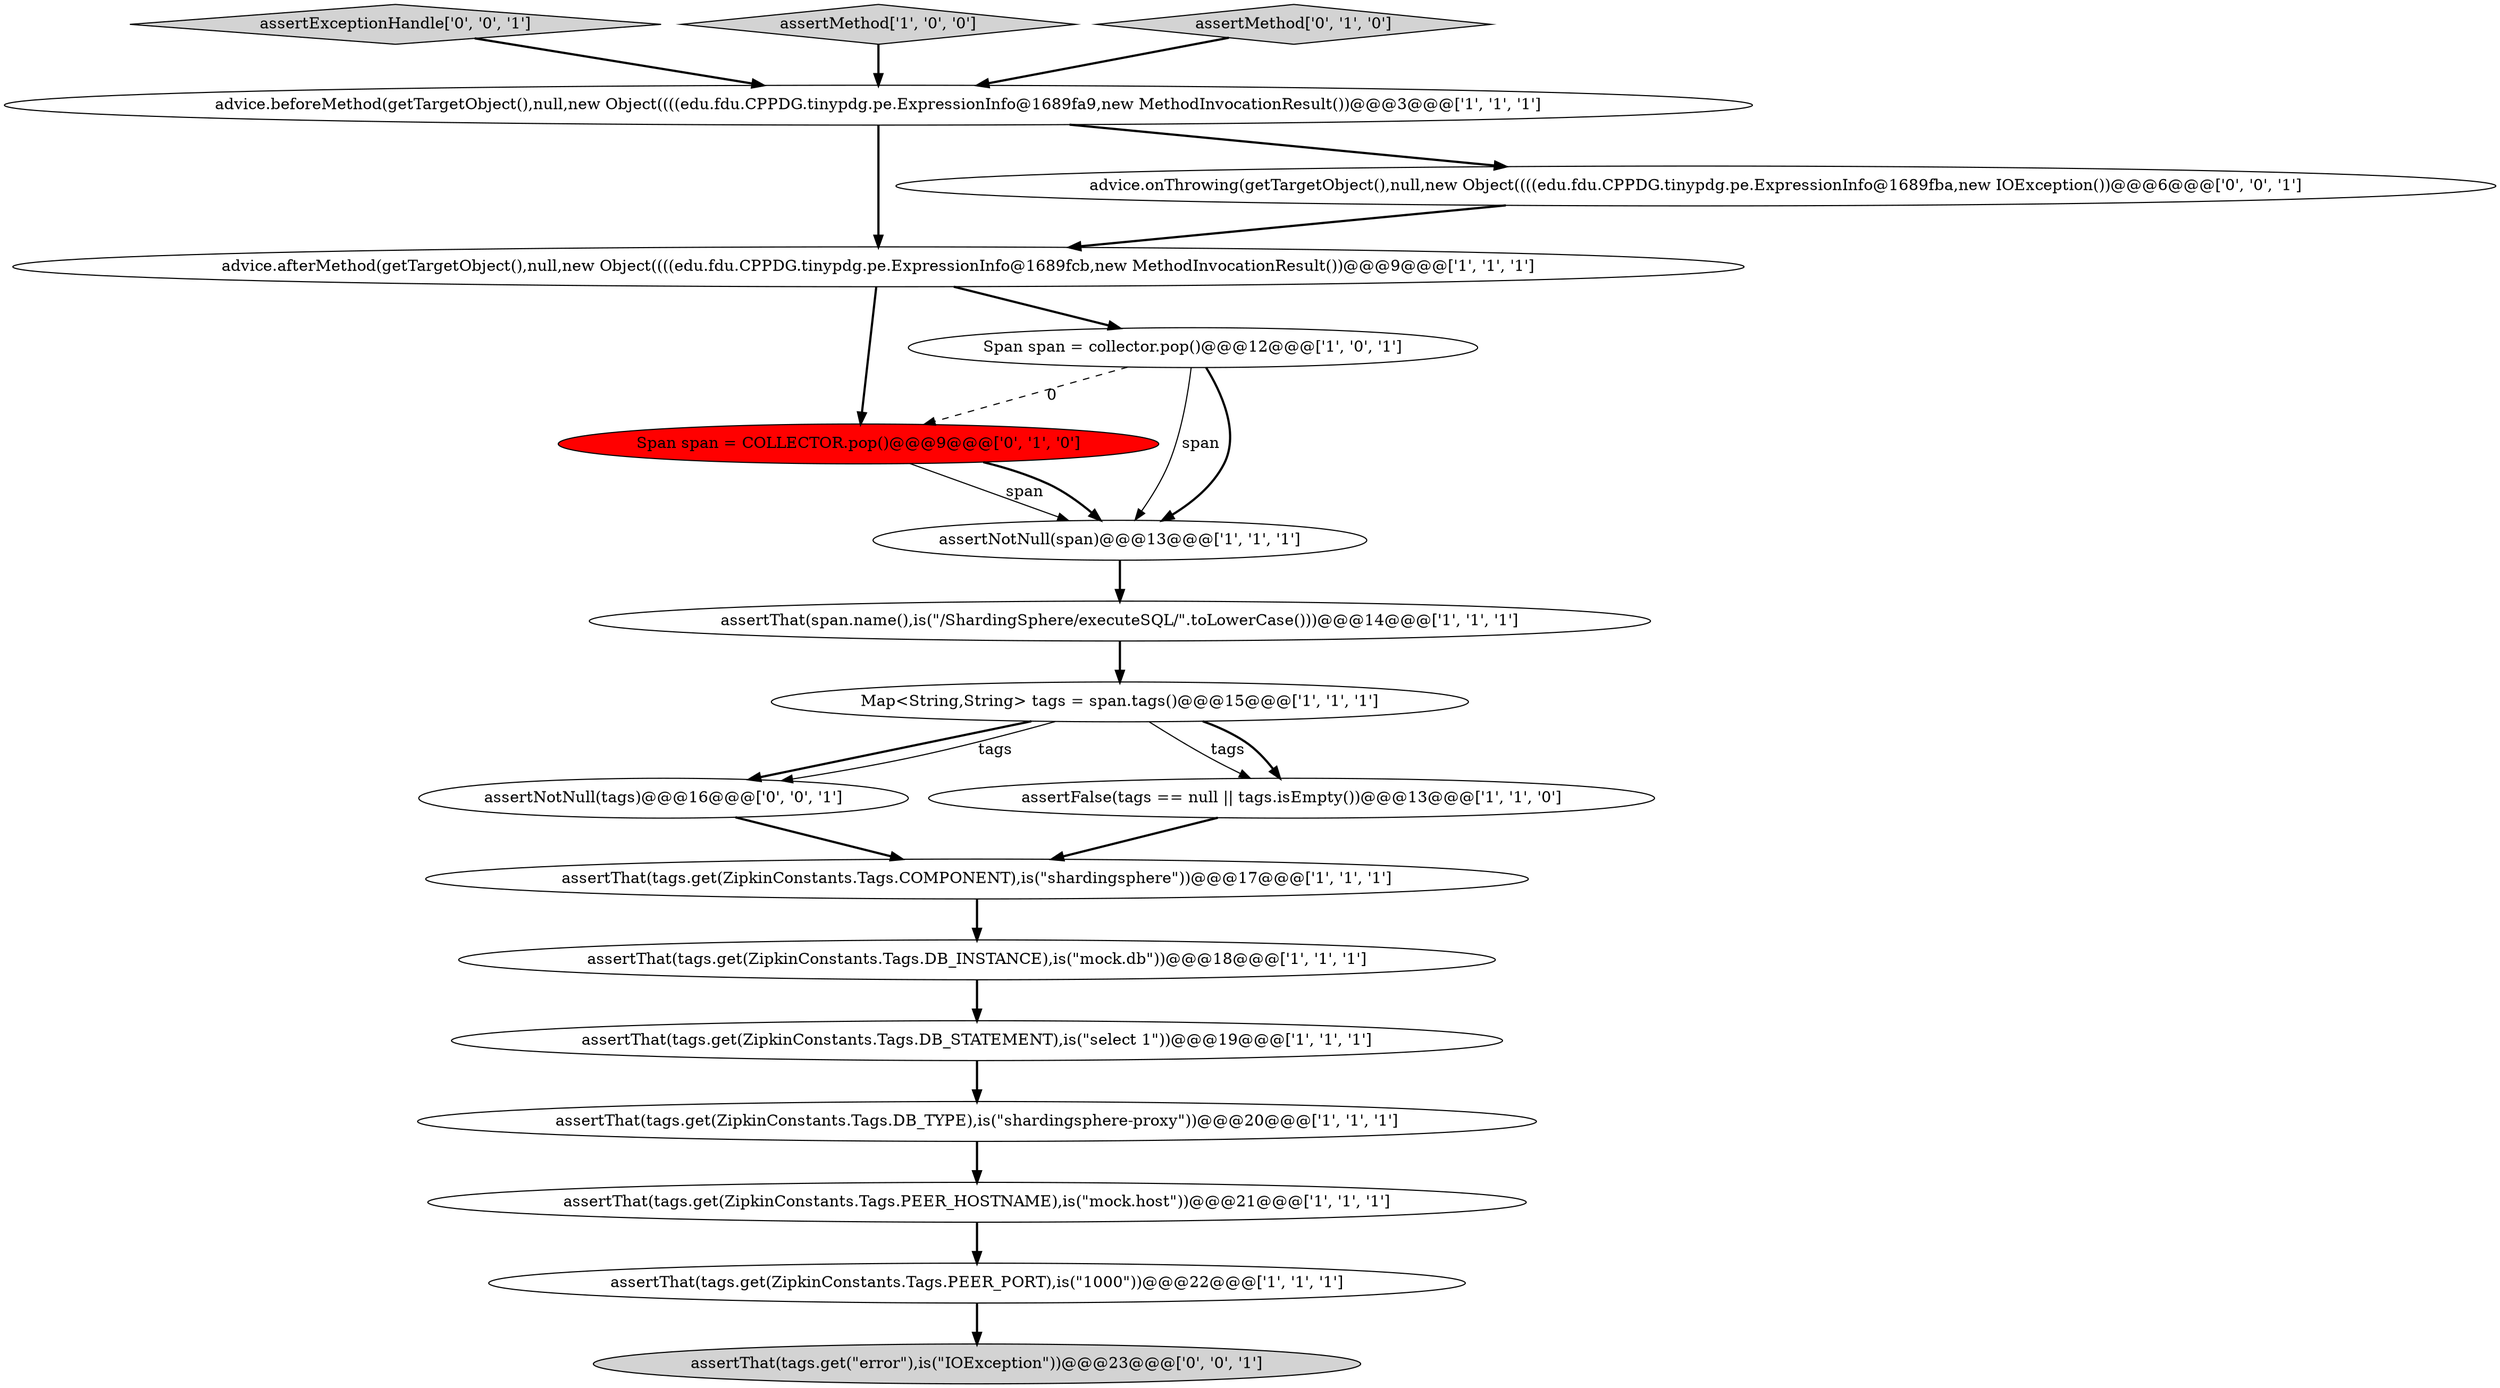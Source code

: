 digraph {
0 [style = filled, label = "assertThat(tags.get(ZipkinConstants.Tags.COMPONENT),is(\"shardingsphere\"))@@@17@@@['1', '1', '1']", fillcolor = white, shape = ellipse image = "AAA0AAABBB1BBB"];
12 [style = filled, label = "assertThat(tags.get(ZipkinConstants.Tags.DB_TYPE),is(\"shardingsphere-proxy\"))@@@20@@@['1', '1', '1']", fillcolor = white, shape = ellipse image = "AAA0AAABBB1BBB"];
14 [style = filled, label = "Span span = COLLECTOR.pop()@@@9@@@['0', '1', '0']", fillcolor = red, shape = ellipse image = "AAA1AAABBB2BBB"];
5 [style = filled, label = "advice.afterMethod(getTargetObject(),null,new Object((((edu.fdu.CPPDG.tinypdg.pe.ExpressionInfo@1689fcb,new MethodInvocationResult())@@@9@@@['1', '1', '1']", fillcolor = white, shape = ellipse image = "AAA0AAABBB1BBB"];
17 [style = filled, label = "assertNotNull(tags)@@@16@@@['0', '0', '1']", fillcolor = white, shape = ellipse image = "AAA0AAABBB3BBB"];
18 [style = filled, label = "assertExceptionHandle['0', '0', '1']", fillcolor = lightgray, shape = diamond image = "AAA0AAABBB3BBB"];
4 [style = filled, label = "assertThat(tags.get(ZipkinConstants.Tags.DB_INSTANCE),is(\"mock.db\"))@@@18@@@['1', '1', '1']", fillcolor = white, shape = ellipse image = "AAA0AAABBB1BBB"];
16 [style = filled, label = "assertThat(tags.get(\"error\"),is(\"IOException\"))@@@23@@@['0', '0', '1']", fillcolor = lightgray, shape = ellipse image = "AAA0AAABBB3BBB"];
9 [style = filled, label = "assertThat(tags.get(ZipkinConstants.Tags.PEER_PORT),is(\"1000\"))@@@22@@@['1', '1', '1']", fillcolor = white, shape = ellipse image = "AAA0AAABBB1BBB"];
8 [style = filled, label = "Span span = collector.pop()@@@12@@@['1', '0', '1']", fillcolor = white, shape = ellipse image = "AAA0AAABBB1BBB"];
10 [style = filled, label = "assertThat(tags.get(ZipkinConstants.Tags.PEER_HOSTNAME),is(\"mock.host\"))@@@21@@@['1', '1', '1']", fillcolor = white, shape = ellipse image = "AAA0AAABBB1BBB"];
3 [style = filled, label = "assertFalse(tags == null || tags.isEmpty())@@@13@@@['1', '1', '0']", fillcolor = white, shape = ellipse image = "AAA0AAABBB1BBB"];
19 [style = filled, label = "advice.onThrowing(getTargetObject(),null,new Object((((edu.fdu.CPPDG.tinypdg.pe.ExpressionInfo@1689fba,new IOException())@@@6@@@['0', '0', '1']", fillcolor = white, shape = ellipse image = "AAA0AAABBB3BBB"];
6 [style = filled, label = "assertNotNull(span)@@@13@@@['1', '1', '1']", fillcolor = white, shape = ellipse image = "AAA0AAABBB1BBB"];
7 [style = filled, label = "Map<String,String> tags = span.tags()@@@15@@@['1', '1', '1']", fillcolor = white, shape = ellipse image = "AAA0AAABBB1BBB"];
11 [style = filled, label = "assertThat(tags.get(ZipkinConstants.Tags.DB_STATEMENT),is(\"select 1\"))@@@19@@@['1', '1', '1']", fillcolor = white, shape = ellipse image = "AAA0AAABBB1BBB"];
1 [style = filled, label = "advice.beforeMethod(getTargetObject(),null,new Object((((edu.fdu.CPPDG.tinypdg.pe.ExpressionInfo@1689fa9,new MethodInvocationResult())@@@3@@@['1', '1', '1']", fillcolor = white, shape = ellipse image = "AAA0AAABBB1BBB"];
13 [style = filled, label = "assertMethod['1', '0', '0']", fillcolor = lightgray, shape = diamond image = "AAA0AAABBB1BBB"];
15 [style = filled, label = "assertMethod['0', '1', '0']", fillcolor = lightgray, shape = diamond image = "AAA0AAABBB2BBB"];
2 [style = filled, label = "assertThat(span.name(),is(\"/ShardingSphere/executeSQL/\".toLowerCase()))@@@14@@@['1', '1', '1']", fillcolor = white, shape = ellipse image = "AAA0AAABBB1BBB"];
1->5 [style = bold, label=""];
5->8 [style = bold, label=""];
7->3 [style = solid, label="tags"];
7->17 [style = bold, label=""];
8->6 [style = solid, label="span"];
8->6 [style = bold, label=""];
11->12 [style = bold, label=""];
5->14 [style = bold, label=""];
8->14 [style = dashed, label="0"];
9->16 [style = bold, label=""];
7->3 [style = bold, label=""];
3->0 [style = bold, label=""];
13->1 [style = bold, label=""];
6->2 [style = bold, label=""];
19->5 [style = bold, label=""];
12->10 [style = bold, label=""];
17->0 [style = bold, label=""];
18->1 [style = bold, label=""];
0->4 [style = bold, label=""];
14->6 [style = solid, label="span"];
7->17 [style = solid, label="tags"];
10->9 [style = bold, label=""];
2->7 [style = bold, label=""];
1->19 [style = bold, label=""];
4->11 [style = bold, label=""];
14->6 [style = bold, label=""];
15->1 [style = bold, label=""];
}
